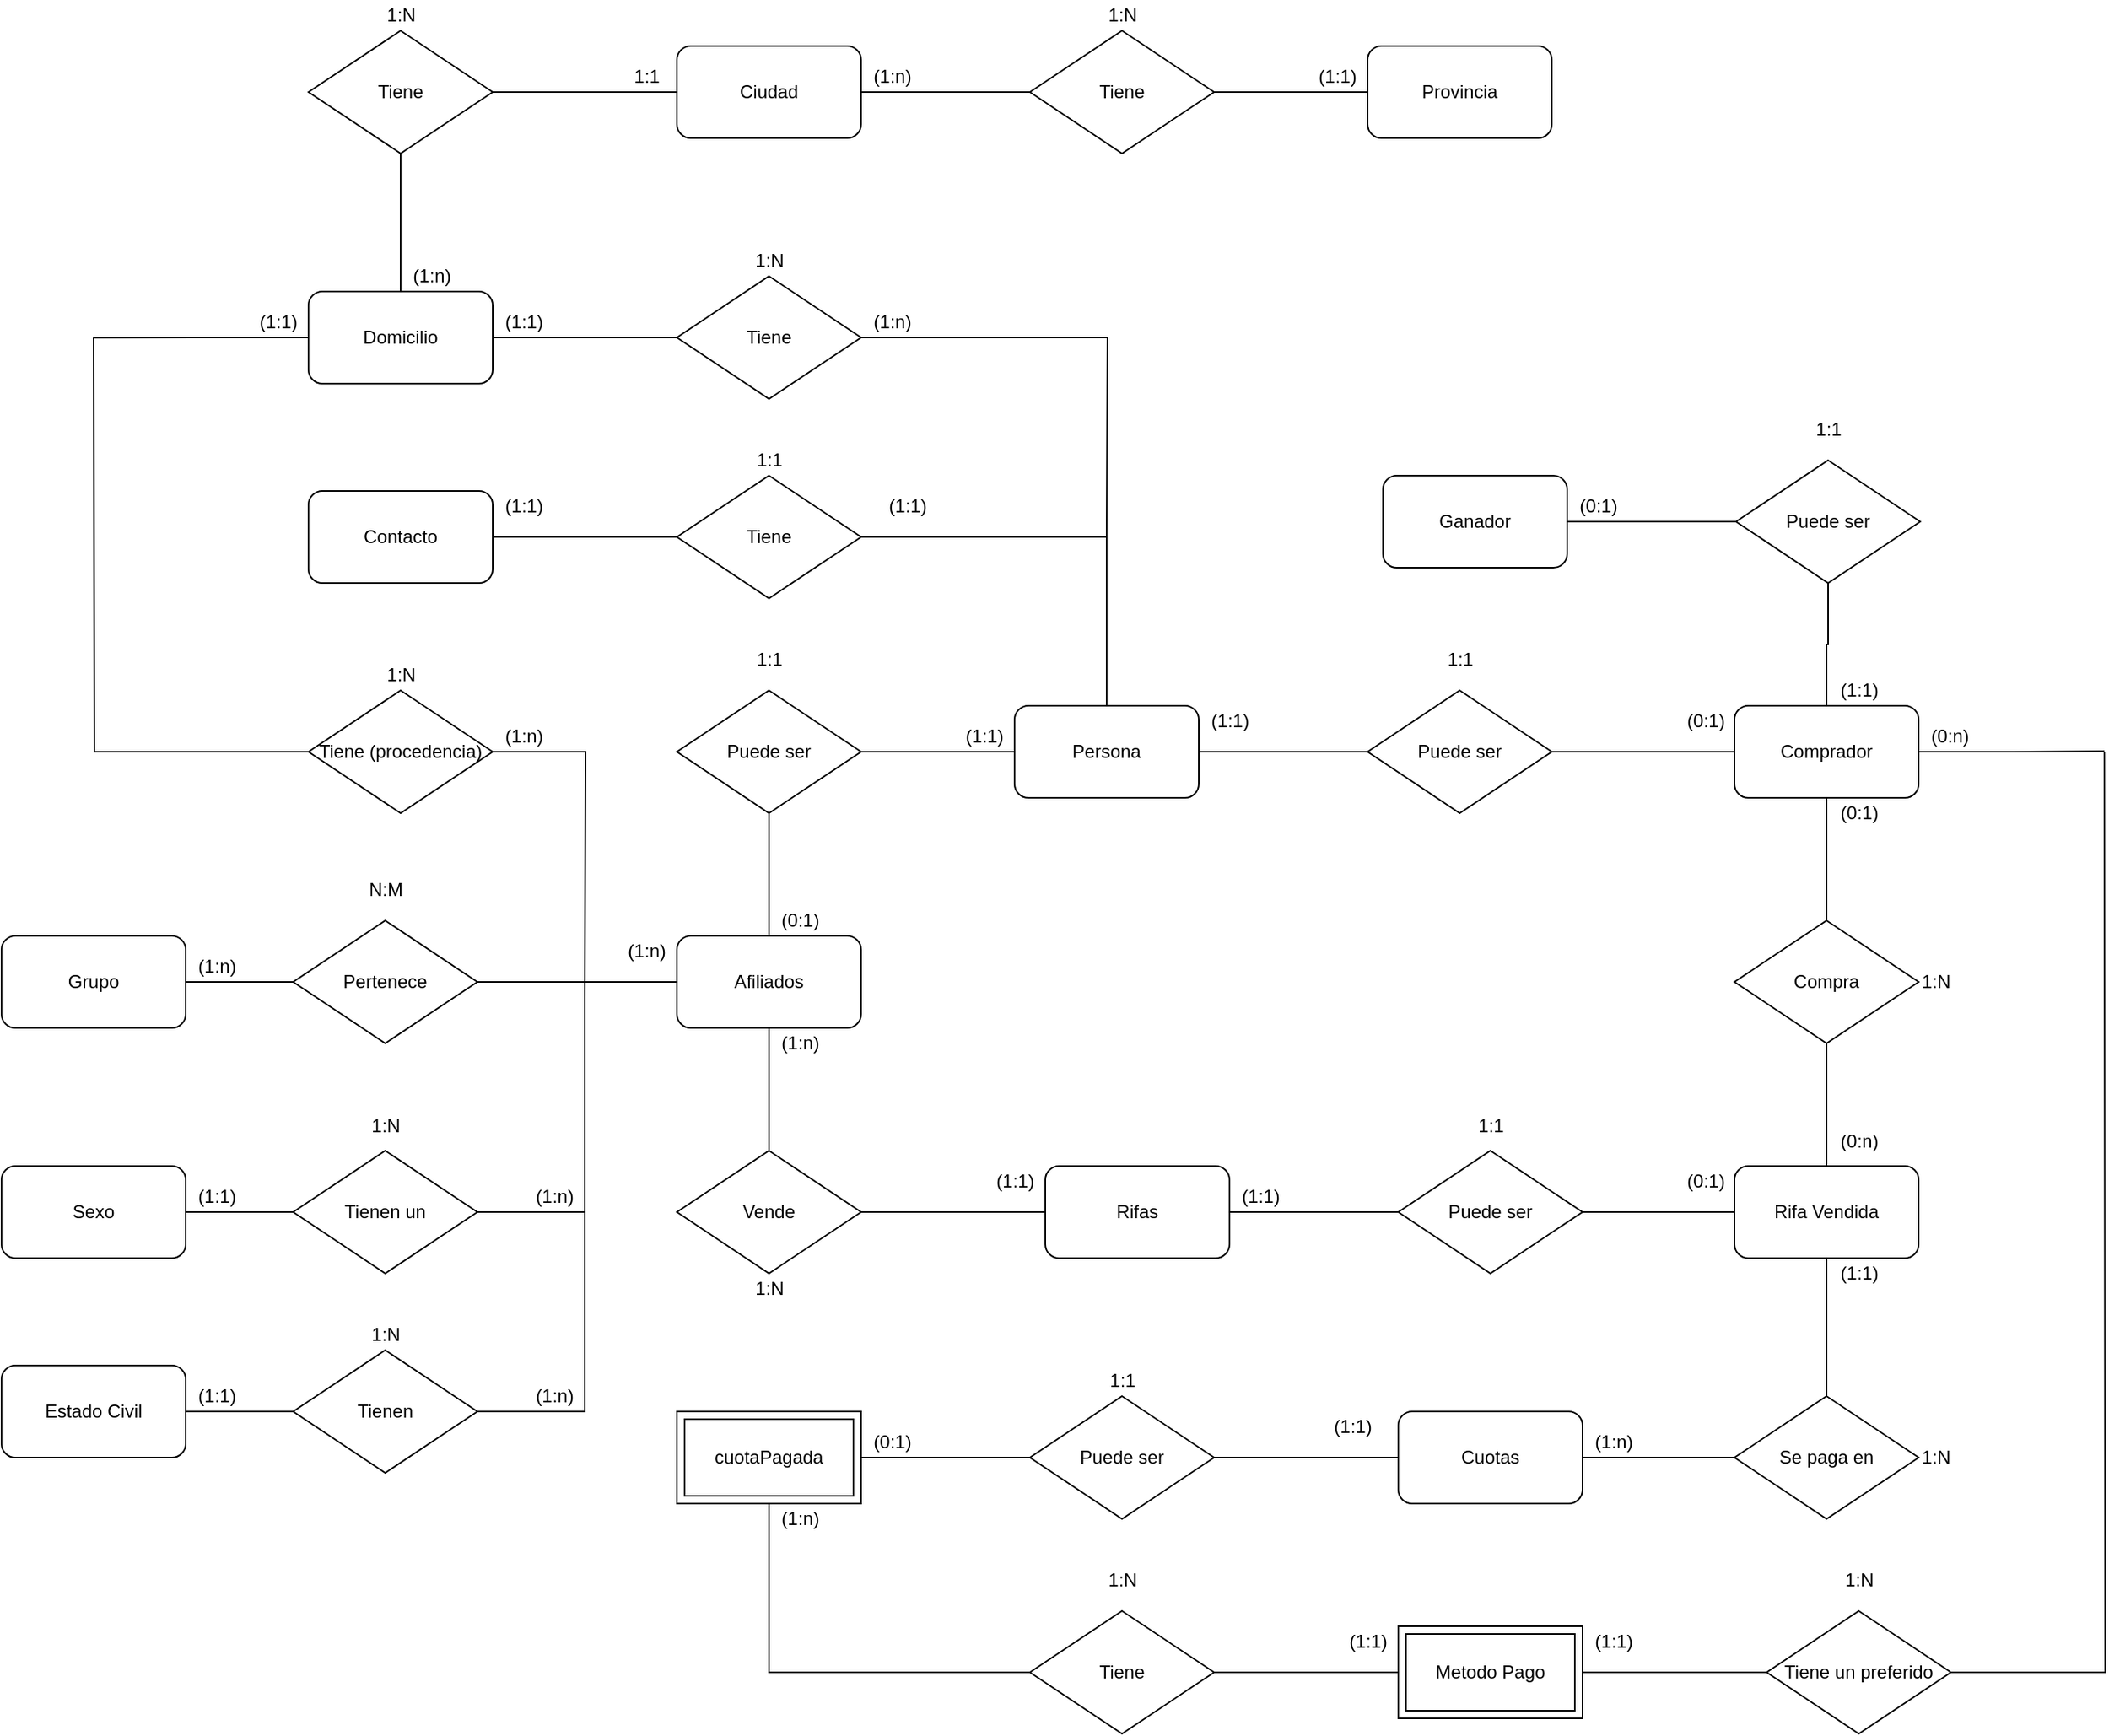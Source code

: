<mxfile version="14.6.6" type="github">
  <diagram id="x4oDXer3UmMAbWq6n8sA" name="Page-1">
    <mxGraphModel dx="599" dy="1140" grid="1" gridSize="10" guides="1" tooltips="1" connect="1" arrows="1" fold="1" page="1" pageScale="1" pageWidth="1169" pageHeight="827" math="0" shadow="0">
      <root>
        <mxCell id="0" />
        <mxCell id="1" parent="0" />
        <mxCell id="oe1nVjeeDrZ-jlYFfPf0-22" style="edgeStyle=none;rounded=0;orthogonalLoop=1;jettySize=auto;html=1;exitX=1;exitY=0.5;exitDx=0;exitDy=0;entryX=0;entryY=0.5;entryDx=0;entryDy=0;endArrow=none;endFill=0;" edge="1" parent="1" source="oe1nVjeeDrZ-jlYFfPf0-1" target="oe1nVjeeDrZ-jlYFfPf0-2">
          <mxGeometry relative="1" as="geometry" />
        </mxCell>
        <mxCell id="oe1nVjeeDrZ-jlYFfPf0-1" value="Grupo" style="rounded=1;whiteSpace=wrap;html=1;" vertex="1" parent="1">
          <mxGeometry x="40" y="290" width="120" height="60" as="geometry" />
        </mxCell>
        <mxCell id="oe1nVjeeDrZ-jlYFfPf0-24" style="edgeStyle=none;rounded=0;orthogonalLoop=1;jettySize=auto;html=1;exitX=1;exitY=0.5;exitDx=0;exitDy=0;entryX=0;entryY=0.5;entryDx=0;entryDy=0;endArrow=none;endFill=0;" edge="1" parent="1" source="oe1nVjeeDrZ-jlYFfPf0-2" target="oe1nVjeeDrZ-jlYFfPf0-3">
          <mxGeometry relative="1" as="geometry" />
        </mxCell>
        <mxCell id="oe1nVjeeDrZ-jlYFfPf0-2" value="Pertenece" style="rhombus;whiteSpace=wrap;html=1;" vertex="1" parent="1">
          <mxGeometry x="230" y="280" width="120" height="80" as="geometry" />
        </mxCell>
        <mxCell id="oe1nVjeeDrZ-jlYFfPf0-25" style="edgeStyle=none;rounded=0;orthogonalLoop=1;jettySize=auto;html=1;exitX=0.5;exitY=1;exitDx=0;exitDy=0;entryX=0.5;entryY=0;entryDx=0;entryDy=0;endArrow=none;endFill=0;" edge="1" parent="1" source="oe1nVjeeDrZ-jlYFfPf0-3" target="oe1nVjeeDrZ-jlYFfPf0-4">
          <mxGeometry relative="1" as="geometry" />
        </mxCell>
        <mxCell id="oe1nVjeeDrZ-jlYFfPf0-3" value="Afiliados" style="rounded=1;whiteSpace=wrap;html=1;" vertex="1" parent="1">
          <mxGeometry x="480" y="290" width="120" height="60" as="geometry" />
        </mxCell>
        <mxCell id="oe1nVjeeDrZ-jlYFfPf0-26" style="edgeStyle=none;rounded=0;orthogonalLoop=1;jettySize=auto;html=1;exitX=1;exitY=0.5;exitDx=0;exitDy=0;entryX=0;entryY=0.5;entryDx=0;entryDy=0;endArrow=none;endFill=0;" edge="1" parent="1" source="oe1nVjeeDrZ-jlYFfPf0-4" target="oe1nVjeeDrZ-jlYFfPf0-5">
          <mxGeometry relative="1" as="geometry" />
        </mxCell>
        <mxCell id="oe1nVjeeDrZ-jlYFfPf0-4" value="Vende" style="rhombus;whiteSpace=wrap;html=1;" vertex="1" parent="1">
          <mxGeometry x="480" y="430" width="120" height="80" as="geometry" />
        </mxCell>
        <mxCell id="oe1nVjeeDrZ-jlYFfPf0-27" style="edgeStyle=none;rounded=0;orthogonalLoop=1;jettySize=auto;html=1;exitX=1;exitY=0.5;exitDx=0;exitDy=0;entryX=0;entryY=0.5;entryDx=0;entryDy=0;endArrow=none;endFill=0;" edge="1" parent="1" source="oe1nVjeeDrZ-jlYFfPf0-5" target="oe1nVjeeDrZ-jlYFfPf0-6">
          <mxGeometry relative="1" as="geometry" />
        </mxCell>
        <mxCell id="oe1nVjeeDrZ-jlYFfPf0-5" value="Rifas" style="rounded=1;whiteSpace=wrap;html=1;" vertex="1" parent="1">
          <mxGeometry x="720" y="440" width="120" height="60" as="geometry" />
        </mxCell>
        <mxCell id="oe1nVjeeDrZ-jlYFfPf0-28" style="edgeStyle=none;rounded=0;orthogonalLoop=1;jettySize=auto;html=1;exitX=1;exitY=0.5;exitDx=0;exitDy=0;entryX=0;entryY=0.5;entryDx=0;entryDy=0;endArrow=none;endFill=0;" edge="1" parent="1" source="oe1nVjeeDrZ-jlYFfPf0-6" target="oe1nVjeeDrZ-jlYFfPf0-7">
          <mxGeometry relative="1" as="geometry" />
        </mxCell>
        <mxCell id="oe1nVjeeDrZ-jlYFfPf0-6" value="Puede ser" style="rhombus;whiteSpace=wrap;html=1;" vertex="1" parent="1">
          <mxGeometry x="950" y="430" width="120" height="80" as="geometry" />
        </mxCell>
        <mxCell id="oe1nVjeeDrZ-jlYFfPf0-29" style="edgeStyle=none;rounded=0;orthogonalLoop=1;jettySize=auto;html=1;exitX=0.5;exitY=0;exitDx=0;exitDy=0;entryX=0.5;entryY=1;entryDx=0;entryDy=0;endArrow=none;endFill=0;" edge="1" parent="1" source="oe1nVjeeDrZ-jlYFfPf0-7" target="oe1nVjeeDrZ-jlYFfPf0-12">
          <mxGeometry relative="1" as="geometry" />
        </mxCell>
        <mxCell id="oe1nVjeeDrZ-jlYFfPf0-64" style="edgeStyle=orthogonalEdgeStyle;rounded=0;orthogonalLoop=1;jettySize=auto;html=1;exitX=0.5;exitY=1;exitDx=0;exitDy=0;endArrow=none;endFill=0;" edge="1" parent="1" source="oe1nVjeeDrZ-jlYFfPf0-7" target="oe1nVjeeDrZ-jlYFfPf0-63">
          <mxGeometry relative="1" as="geometry" />
        </mxCell>
        <mxCell id="oe1nVjeeDrZ-jlYFfPf0-7" value="Rifa Vendida" style="rounded=1;whiteSpace=wrap;html=1;" vertex="1" parent="1">
          <mxGeometry x="1169" y="440" width="120" height="60" as="geometry" />
        </mxCell>
        <mxCell id="oe1nVjeeDrZ-jlYFfPf0-36" style="edgeStyle=orthogonalEdgeStyle;rounded=0;orthogonalLoop=1;jettySize=auto;html=1;exitX=0;exitY=0.5;exitDx=0;exitDy=0;entryX=1;entryY=0.5;entryDx=0;entryDy=0;endArrow=none;endFill=0;" edge="1" parent="1" source="oe1nVjeeDrZ-jlYFfPf0-8" target="oe1nVjeeDrZ-jlYFfPf0-9">
          <mxGeometry relative="1" as="geometry" />
        </mxCell>
        <mxCell id="oe1nVjeeDrZ-jlYFfPf0-40" style="edgeStyle=orthogonalEdgeStyle;rounded=0;orthogonalLoop=1;jettySize=auto;html=1;exitX=1;exitY=0.5;exitDx=0;exitDy=0;endArrow=none;endFill=0;" edge="1" parent="1" source="oe1nVjeeDrZ-jlYFfPf0-8">
          <mxGeometry relative="1" as="geometry">
            <mxPoint x="420" y="470" as="targetPoint" />
          </mxGeometry>
        </mxCell>
        <mxCell id="oe1nVjeeDrZ-jlYFfPf0-8" value="Tienen un" style="rhombus;whiteSpace=wrap;html=1;" vertex="1" parent="1">
          <mxGeometry x="230" y="430" width="120" height="80" as="geometry" />
        </mxCell>
        <mxCell id="oe1nVjeeDrZ-jlYFfPf0-9" value="Sexo" style="rounded=1;whiteSpace=wrap;html=1;" vertex="1" parent="1">
          <mxGeometry x="40" y="440" width="120" height="60" as="geometry" />
        </mxCell>
        <mxCell id="oe1nVjeeDrZ-jlYFfPf0-37" value="" style="edgeStyle=orthogonalEdgeStyle;rounded=0;orthogonalLoop=1;jettySize=auto;html=1;endArrow=none;endFill=0;" edge="1" parent="1" source="oe1nVjeeDrZ-jlYFfPf0-10" target="oe1nVjeeDrZ-jlYFfPf0-11">
          <mxGeometry relative="1" as="geometry" />
        </mxCell>
        <mxCell id="oe1nVjeeDrZ-jlYFfPf0-38" style="edgeStyle=orthogonalEdgeStyle;rounded=0;orthogonalLoop=1;jettySize=auto;html=1;exitX=1;exitY=0.5;exitDx=0;exitDy=0;endArrow=none;endFill=0;" edge="1" parent="1" source="oe1nVjeeDrZ-jlYFfPf0-10">
          <mxGeometry relative="1" as="geometry">
            <mxPoint x="440" y="320" as="targetPoint" />
            <Array as="points">
              <mxPoint x="420" y="600" />
              <mxPoint x="420" y="320" />
            </Array>
          </mxGeometry>
        </mxCell>
        <mxCell id="oe1nVjeeDrZ-jlYFfPf0-10" value="Tienen" style="rhombus;whiteSpace=wrap;html=1;" vertex="1" parent="1">
          <mxGeometry x="230" y="560" width="120" height="80" as="geometry" />
        </mxCell>
        <mxCell id="oe1nVjeeDrZ-jlYFfPf0-11" value="Estado Civil" style="rounded=1;whiteSpace=wrap;html=1;" vertex="1" parent="1">
          <mxGeometry x="40" y="570" width="120" height="60" as="geometry" />
        </mxCell>
        <mxCell id="oe1nVjeeDrZ-jlYFfPf0-30" style="edgeStyle=none;rounded=0;orthogonalLoop=1;jettySize=auto;html=1;exitX=0.5;exitY=0;exitDx=0;exitDy=0;entryX=0.5;entryY=1;entryDx=0;entryDy=0;endArrow=none;endFill=0;" edge="1" parent="1" source="oe1nVjeeDrZ-jlYFfPf0-12" target="oe1nVjeeDrZ-jlYFfPf0-13">
          <mxGeometry relative="1" as="geometry" />
        </mxCell>
        <mxCell id="oe1nVjeeDrZ-jlYFfPf0-12" value="Compra" style="rhombus;whiteSpace=wrap;html=1;" vertex="1" parent="1">
          <mxGeometry x="1169" y="280" width="120" height="80" as="geometry" />
        </mxCell>
        <mxCell id="oe1nVjeeDrZ-jlYFfPf0-31" style="edgeStyle=none;rounded=0;orthogonalLoop=1;jettySize=auto;html=1;exitX=0;exitY=0.5;exitDx=0;exitDy=0;entryX=1;entryY=0.5;entryDx=0;entryDy=0;endArrow=none;endFill=0;" edge="1" parent="1" source="oe1nVjeeDrZ-jlYFfPf0-13" target="oe1nVjeeDrZ-jlYFfPf0-14">
          <mxGeometry relative="1" as="geometry" />
        </mxCell>
        <mxCell id="oe1nVjeeDrZ-jlYFfPf0-80" style="edgeStyle=orthogonalEdgeStyle;rounded=0;orthogonalLoop=1;jettySize=auto;html=1;exitX=1;exitY=0.5;exitDx=0;exitDy=0;endArrow=none;endFill=0;" edge="1" parent="1" source="oe1nVjeeDrZ-jlYFfPf0-13">
          <mxGeometry relative="1" as="geometry">
            <mxPoint x="1410" y="169.588" as="targetPoint" />
          </mxGeometry>
        </mxCell>
        <mxCell id="oe1nVjeeDrZ-jlYFfPf0-119" style="edgeStyle=orthogonalEdgeStyle;rounded=0;orthogonalLoop=1;jettySize=auto;html=1;exitX=0.5;exitY=0;exitDx=0;exitDy=0;entryX=0.5;entryY=1;entryDx=0;entryDy=0;endArrow=none;endFill=0;" edge="1" parent="1" source="oe1nVjeeDrZ-jlYFfPf0-13" target="oe1nVjeeDrZ-jlYFfPf0-118">
          <mxGeometry relative="1" as="geometry" />
        </mxCell>
        <mxCell id="oe1nVjeeDrZ-jlYFfPf0-13" value="Comprador" style="rounded=1;whiteSpace=wrap;html=1;" vertex="1" parent="1">
          <mxGeometry x="1169" y="140" width="120" height="60" as="geometry" />
        </mxCell>
        <mxCell id="oe1nVjeeDrZ-jlYFfPf0-32" style="edgeStyle=none;rounded=0;orthogonalLoop=1;jettySize=auto;html=1;exitX=0;exitY=0.5;exitDx=0;exitDy=0;entryX=1;entryY=0.5;entryDx=0;entryDy=0;endArrow=none;endFill=0;" edge="1" parent="1" source="oe1nVjeeDrZ-jlYFfPf0-14" target="oe1nVjeeDrZ-jlYFfPf0-15">
          <mxGeometry relative="1" as="geometry" />
        </mxCell>
        <mxCell id="oe1nVjeeDrZ-jlYFfPf0-14" value="Puede ser" style="rhombus;whiteSpace=wrap;html=1;" vertex="1" parent="1">
          <mxGeometry x="930" y="130" width="120" height="80" as="geometry" />
        </mxCell>
        <mxCell id="oe1nVjeeDrZ-jlYFfPf0-33" style="edgeStyle=none;rounded=0;orthogonalLoop=1;jettySize=auto;html=1;exitX=0;exitY=0.5;exitDx=0;exitDy=0;entryX=1;entryY=0.5;entryDx=0;entryDy=0;endArrow=none;endFill=0;" edge="1" parent="1" source="oe1nVjeeDrZ-jlYFfPf0-15" target="oe1nVjeeDrZ-jlYFfPf0-16">
          <mxGeometry relative="1" as="geometry" />
        </mxCell>
        <mxCell id="oe1nVjeeDrZ-jlYFfPf0-15" value="Persona" style="rounded=1;whiteSpace=wrap;html=1;" vertex="1" parent="1">
          <mxGeometry x="700" y="140" width="120" height="60" as="geometry" />
        </mxCell>
        <mxCell id="oe1nVjeeDrZ-jlYFfPf0-34" style="edgeStyle=none;rounded=0;orthogonalLoop=1;jettySize=auto;html=1;exitX=0.5;exitY=1;exitDx=0;exitDy=0;entryX=0.5;entryY=0;entryDx=0;entryDy=0;endArrow=none;endFill=0;" edge="1" parent="1" source="oe1nVjeeDrZ-jlYFfPf0-16" target="oe1nVjeeDrZ-jlYFfPf0-3">
          <mxGeometry relative="1" as="geometry" />
        </mxCell>
        <mxCell id="oe1nVjeeDrZ-jlYFfPf0-16" value="Puede ser" style="rhombus;whiteSpace=wrap;html=1;" vertex="1" parent="1">
          <mxGeometry x="480" y="130" width="120" height="80" as="geometry" />
        </mxCell>
        <mxCell id="oe1nVjeeDrZ-jlYFfPf0-43" style="edgeStyle=orthogonalEdgeStyle;rounded=0;orthogonalLoop=1;jettySize=auto;html=1;exitX=1;exitY=0.5;exitDx=0;exitDy=0;endArrow=none;endFill=0;entryX=0.5;entryY=0;entryDx=0;entryDy=0;" edge="1" parent="1" source="oe1nVjeeDrZ-jlYFfPf0-42" target="oe1nVjeeDrZ-jlYFfPf0-15">
          <mxGeometry relative="1" as="geometry">
            <mxPoint x="760" as="targetPoint" />
          </mxGeometry>
        </mxCell>
        <mxCell id="oe1nVjeeDrZ-jlYFfPf0-49" style="edgeStyle=orthogonalEdgeStyle;rounded=0;orthogonalLoop=1;jettySize=auto;html=1;exitX=0;exitY=0.5;exitDx=0;exitDy=0;entryX=1;entryY=0.5;entryDx=0;entryDy=0;endArrow=none;endFill=0;" edge="1" parent="1" source="oe1nVjeeDrZ-jlYFfPf0-42" target="oe1nVjeeDrZ-jlYFfPf0-46">
          <mxGeometry relative="1" as="geometry" />
        </mxCell>
        <mxCell id="oe1nVjeeDrZ-jlYFfPf0-42" value="Tiene" style="rhombus;whiteSpace=wrap;html=1;" vertex="1" parent="1">
          <mxGeometry x="480" y="-10" width="120" height="80" as="geometry" />
        </mxCell>
        <mxCell id="oe1nVjeeDrZ-jlYFfPf0-45" style="edgeStyle=orthogonalEdgeStyle;rounded=0;orthogonalLoop=1;jettySize=auto;html=1;exitX=1;exitY=0.5;exitDx=0;exitDy=0;endArrow=none;endFill=0;" edge="1" parent="1" source="oe1nVjeeDrZ-jlYFfPf0-44">
          <mxGeometry relative="1" as="geometry">
            <mxPoint x="760" y="30" as="targetPoint" />
          </mxGeometry>
        </mxCell>
        <mxCell id="oe1nVjeeDrZ-jlYFfPf0-48" style="edgeStyle=orthogonalEdgeStyle;rounded=0;orthogonalLoop=1;jettySize=auto;html=1;exitX=0;exitY=0.5;exitDx=0;exitDy=0;entryX=1;entryY=0.5;entryDx=0;entryDy=0;endArrow=none;endFill=0;" edge="1" parent="1" source="oe1nVjeeDrZ-jlYFfPf0-44" target="oe1nVjeeDrZ-jlYFfPf0-47">
          <mxGeometry relative="1" as="geometry" />
        </mxCell>
        <mxCell id="oe1nVjeeDrZ-jlYFfPf0-44" value="Tiene" style="rhombus;whiteSpace=wrap;html=1;" vertex="1" parent="1">
          <mxGeometry x="480" y="-140" width="120" height="80" as="geometry" />
        </mxCell>
        <mxCell id="oe1nVjeeDrZ-jlYFfPf0-46" value="Contacto" style="rounded=1;whiteSpace=wrap;html=1;" vertex="1" parent="1">
          <mxGeometry x="240" width="120" height="60" as="geometry" />
        </mxCell>
        <mxCell id="oe1nVjeeDrZ-jlYFfPf0-51" style="edgeStyle=orthogonalEdgeStyle;rounded=0;orthogonalLoop=1;jettySize=auto;html=1;exitX=0.5;exitY=0;exitDx=0;exitDy=0;entryX=0.5;entryY=1;entryDx=0;entryDy=0;endArrow=none;endFill=0;" edge="1" parent="1" source="oe1nVjeeDrZ-jlYFfPf0-47" target="oe1nVjeeDrZ-jlYFfPf0-50">
          <mxGeometry relative="1" as="geometry" />
        </mxCell>
        <mxCell id="oe1nVjeeDrZ-jlYFfPf0-61" style="edgeStyle=orthogonalEdgeStyle;rounded=0;orthogonalLoop=1;jettySize=auto;html=1;exitX=0;exitY=0.5;exitDx=0;exitDy=0;endArrow=none;endFill=0;" edge="1" parent="1" source="oe1nVjeeDrZ-jlYFfPf0-47">
          <mxGeometry relative="1" as="geometry">
            <mxPoint x="100" y="-99.824" as="targetPoint" />
          </mxGeometry>
        </mxCell>
        <mxCell id="oe1nVjeeDrZ-jlYFfPf0-47" value="Domicilio" style="rounded=1;whiteSpace=wrap;html=1;" vertex="1" parent="1">
          <mxGeometry x="240" y="-130" width="120" height="60" as="geometry" />
        </mxCell>
        <mxCell id="oe1nVjeeDrZ-jlYFfPf0-53" style="edgeStyle=orthogonalEdgeStyle;rounded=0;orthogonalLoop=1;jettySize=auto;html=1;exitX=1;exitY=0.5;exitDx=0;exitDy=0;entryX=0;entryY=0.5;entryDx=0;entryDy=0;endArrow=none;endFill=0;" edge="1" parent="1" source="oe1nVjeeDrZ-jlYFfPf0-50" target="oe1nVjeeDrZ-jlYFfPf0-52">
          <mxGeometry relative="1" as="geometry" />
        </mxCell>
        <mxCell id="oe1nVjeeDrZ-jlYFfPf0-50" value="Tiene" style="rhombus;whiteSpace=wrap;html=1;" vertex="1" parent="1">
          <mxGeometry x="240" y="-300" width="120" height="80" as="geometry" />
        </mxCell>
        <mxCell id="oe1nVjeeDrZ-jlYFfPf0-52" value="Ciudad" style="rounded=1;whiteSpace=wrap;html=1;" vertex="1" parent="1">
          <mxGeometry x="480" y="-290" width="120" height="60" as="geometry" />
        </mxCell>
        <mxCell id="oe1nVjeeDrZ-jlYFfPf0-55" style="edgeStyle=orthogonalEdgeStyle;rounded=0;orthogonalLoop=1;jettySize=auto;html=1;exitX=0;exitY=0.5;exitDx=0;exitDy=0;entryX=1;entryY=0.5;entryDx=0;entryDy=0;endArrow=none;endFill=0;" edge="1" parent="1" source="oe1nVjeeDrZ-jlYFfPf0-54" target="oe1nVjeeDrZ-jlYFfPf0-52">
          <mxGeometry relative="1" as="geometry" />
        </mxCell>
        <mxCell id="oe1nVjeeDrZ-jlYFfPf0-57" style="edgeStyle=orthogonalEdgeStyle;rounded=0;orthogonalLoop=1;jettySize=auto;html=1;exitX=1;exitY=0.5;exitDx=0;exitDy=0;entryX=0;entryY=0.5;entryDx=0;entryDy=0;endArrow=none;endFill=0;" edge="1" parent="1" source="oe1nVjeeDrZ-jlYFfPf0-54" target="oe1nVjeeDrZ-jlYFfPf0-56">
          <mxGeometry relative="1" as="geometry" />
        </mxCell>
        <mxCell id="oe1nVjeeDrZ-jlYFfPf0-54" value="Tiene" style="rhombus;whiteSpace=wrap;html=1;" vertex="1" parent="1">
          <mxGeometry x="710" y="-300" width="120" height="80" as="geometry" />
        </mxCell>
        <mxCell id="oe1nVjeeDrZ-jlYFfPf0-56" value="Provincia" style="rounded=1;whiteSpace=wrap;html=1;" vertex="1" parent="1">
          <mxGeometry x="930" y="-290" width="120" height="60" as="geometry" />
        </mxCell>
        <mxCell id="oe1nVjeeDrZ-jlYFfPf0-60" style="edgeStyle=orthogonalEdgeStyle;rounded=0;orthogonalLoop=1;jettySize=auto;html=1;exitX=0;exitY=0.5;exitDx=0;exitDy=0;endArrow=none;endFill=0;" edge="1" parent="1" source="oe1nVjeeDrZ-jlYFfPf0-58">
          <mxGeometry relative="1" as="geometry">
            <mxPoint x="100" y="-100" as="targetPoint" />
          </mxGeometry>
        </mxCell>
        <mxCell id="oe1nVjeeDrZ-jlYFfPf0-62" style="edgeStyle=orthogonalEdgeStyle;rounded=0;orthogonalLoop=1;jettySize=auto;html=1;exitX=1;exitY=0.5;exitDx=0;exitDy=0;endArrow=none;endFill=0;" edge="1" parent="1" source="oe1nVjeeDrZ-jlYFfPf0-58">
          <mxGeometry relative="1" as="geometry">
            <mxPoint x="420" y="330" as="targetPoint" />
          </mxGeometry>
        </mxCell>
        <mxCell id="oe1nVjeeDrZ-jlYFfPf0-58" value="Tiene (procedencia)" style="rhombus;whiteSpace=wrap;html=1;" vertex="1" parent="1">
          <mxGeometry x="240" y="130" width="120" height="80" as="geometry" />
        </mxCell>
        <mxCell id="oe1nVjeeDrZ-jlYFfPf0-66" style="edgeStyle=orthogonalEdgeStyle;rounded=0;orthogonalLoop=1;jettySize=auto;html=1;exitX=0;exitY=0.5;exitDx=0;exitDy=0;entryX=1;entryY=0.5;entryDx=0;entryDy=0;endArrow=none;endFill=0;" edge="1" parent="1" source="oe1nVjeeDrZ-jlYFfPf0-63" target="oe1nVjeeDrZ-jlYFfPf0-65">
          <mxGeometry relative="1" as="geometry" />
        </mxCell>
        <mxCell id="oe1nVjeeDrZ-jlYFfPf0-63" value="Se paga en" style="rhombus;whiteSpace=wrap;html=1;" vertex="1" parent="1">
          <mxGeometry x="1169" y="590" width="120" height="80" as="geometry" />
        </mxCell>
        <mxCell id="oe1nVjeeDrZ-jlYFfPf0-65" value="Cuotas" style="rounded=1;whiteSpace=wrap;html=1;" vertex="1" parent="1">
          <mxGeometry x="950" y="600" width="120" height="60" as="geometry" />
        </mxCell>
        <mxCell id="oe1nVjeeDrZ-jlYFfPf0-69" style="edgeStyle=orthogonalEdgeStyle;rounded=0;orthogonalLoop=1;jettySize=auto;html=1;exitX=1;exitY=0.5;exitDx=0;exitDy=0;entryX=0;entryY=0.5;entryDx=0;entryDy=0;endArrow=none;endFill=0;" edge="1" parent="1" source="oe1nVjeeDrZ-jlYFfPf0-68" target="oe1nVjeeDrZ-jlYFfPf0-65">
          <mxGeometry relative="1" as="geometry" />
        </mxCell>
        <mxCell id="oe1nVjeeDrZ-jlYFfPf0-71" style="edgeStyle=orthogonalEdgeStyle;rounded=0;orthogonalLoop=1;jettySize=auto;html=1;exitX=0;exitY=0.5;exitDx=0;exitDy=0;entryX=1;entryY=0.5;entryDx=0;entryDy=0;endArrow=none;endFill=0;" edge="1" parent="1" source="oe1nVjeeDrZ-jlYFfPf0-68" target="oe1nVjeeDrZ-jlYFfPf0-70">
          <mxGeometry relative="1" as="geometry" />
        </mxCell>
        <mxCell id="oe1nVjeeDrZ-jlYFfPf0-68" value="Puede ser" style="rhombus;whiteSpace=wrap;html=1;" vertex="1" parent="1">
          <mxGeometry x="710" y="590" width="120" height="80" as="geometry" />
        </mxCell>
        <mxCell id="oe1nVjeeDrZ-jlYFfPf0-74" style="edgeStyle=orthogonalEdgeStyle;rounded=0;orthogonalLoop=1;jettySize=auto;html=1;exitX=0.5;exitY=1;exitDx=0;exitDy=0;entryX=0;entryY=0.5;entryDx=0;entryDy=0;endArrow=none;endFill=0;" edge="1" parent="1" source="oe1nVjeeDrZ-jlYFfPf0-70" target="oe1nVjeeDrZ-jlYFfPf0-72">
          <mxGeometry relative="1" as="geometry" />
        </mxCell>
        <mxCell id="oe1nVjeeDrZ-jlYFfPf0-70" value="" style="rounded=0;whiteSpace=wrap;html=1;sketch=0;" vertex="1" parent="1">
          <mxGeometry x="480" y="600" width="120" height="60" as="geometry" />
        </mxCell>
        <mxCell id="oe1nVjeeDrZ-jlYFfPf0-76" style="edgeStyle=orthogonalEdgeStyle;rounded=0;orthogonalLoop=1;jettySize=auto;html=1;exitX=1;exitY=0.5;exitDx=0;exitDy=0;entryX=0;entryY=0.5;entryDx=0;entryDy=0;endArrow=none;endFill=0;" edge="1" parent="1" source="oe1nVjeeDrZ-jlYFfPf0-72" target="oe1nVjeeDrZ-jlYFfPf0-75">
          <mxGeometry relative="1" as="geometry" />
        </mxCell>
        <mxCell id="oe1nVjeeDrZ-jlYFfPf0-72" value="Tiene" style="rhombus;whiteSpace=wrap;html=1;" vertex="1" parent="1">
          <mxGeometry x="710" y="730" width="120" height="80" as="geometry" />
        </mxCell>
        <mxCell id="oe1nVjeeDrZ-jlYFfPf0-78" style="edgeStyle=orthogonalEdgeStyle;rounded=0;orthogonalLoop=1;jettySize=auto;html=1;exitX=1;exitY=0.5;exitDx=0;exitDy=0;entryX=0;entryY=0.5;entryDx=0;entryDy=0;endArrow=none;endFill=0;" edge="1" parent="1" source="oe1nVjeeDrZ-jlYFfPf0-75" target="oe1nVjeeDrZ-jlYFfPf0-77">
          <mxGeometry relative="1" as="geometry" />
        </mxCell>
        <mxCell id="oe1nVjeeDrZ-jlYFfPf0-75" value="" style="rounded=0;whiteSpace=wrap;html=1;sketch=0;" vertex="1" parent="1">
          <mxGeometry x="950" y="740" width="120" height="60" as="geometry" />
        </mxCell>
        <mxCell id="oe1nVjeeDrZ-jlYFfPf0-79" style="edgeStyle=orthogonalEdgeStyle;rounded=0;orthogonalLoop=1;jettySize=auto;html=1;exitX=1;exitY=0.5;exitDx=0;exitDy=0;endArrow=none;endFill=0;" edge="1" parent="1" source="oe1nVjeeDrZ-jlYFfPf0-77">
          <mxGeometry relative="1" as="geometry">
            <mxPoint x="1410" y="170" as="targetPoint" />
          </mxGeometry>
        </mxCell>
        <mxCell id="oe1nVjeeDrZ-jlYFfPf0-77" value="Tiene un preferido" style="rhombus;whiteSpace=wrap;html=1;" vertex="1" parent="1">
          <mxGeometry x="1190" y="730" width="120" height="80" as="geometry" />
        </mxCell>
        <mxCell id="oe1nVjeeDrZ-jlYFfPf0-81" value="(0:1)" style="text;html=1;align=center;verticalAlign=middle;resizable=0;points=[];autosize=1;strokeColor=none;" vertex="1" parent="1">
          <mxGeometry x="540" y="270" width="40" height="20" as="geometry" />
        </mxCell>
        <mxCell id="oe1nVjeeDrZ-jlYFfPf0-83" value="(1:1)" style="text;html=1;align=center;verticalAlign=middle;resizable=0;points=[];autosize=1;strokeColor=none;" vertex="1" parent="1">
          <mxGeometry x="660" y="150" width="40" height="20" as="geometry" />
        </mxCell>
        <mxCell id="oe1nVjeeDrZ-jlYFfPf0-84" value="1:1" style="text;html=1;align=center;verticalAlign=middle;resizable=0;points=[];autosize=1;strokeColor=none;" vertex="1" parent="1">
          <mxGeometry x="525" y="100" width="30" height="20" as="geometry" />
        </mxCell>
        <mxCell id="oe1nVjeeDrZ-jlYFfPf0-85" value="(1:1)" style="text;html=1;align=center;verticalAlign=middle;resizable=0;points=[];autosize=1;strokeColor=none;" vertex="1" parent="1">
          <mxGeometry x="820" y="140" width="40" height="20" as="geometry" />
        </mxCell>
        <mxCell id="oe1nVjeeDrZ-jlYFfPf0-86" value="1:1" style="text;html=1;align=center;verticalAlign=middle;resizable=0;points=[];autosize=1;strokeColor=none;" vertex="1" parent="1">
          <mxGeometry x="975" y="100" width="30" height="20" as="geometry" />
        </mxCell>
        <mxCell id="oe1nVjeeDrZ-jlYFfPf0-87" value="(0:1)" style="text;html=1;align=center;verticalAlign=middle;resizable=0;points=[];autosize=1;strokeColor=none;" vertex="1" parent="1">
          <mxGeometry x="1130" y="140" width="40" height="20" as="geometry" />
        </mxCell>
        <mxCell id="oe1nVjeeDrZ-jlYFfPf0-88" value="(0:1)" style="text;html=1;align=center;verticalAlign=middle;resizable=0;points=[];autosize=1;strokeColor=none;" vertex="1" parent="1">
          <mxGeometry x="1230" y="200" width="40" height="20" as="geometry" />
        </mxCell>
        <mxCell id="oe1nVjeeDrZ-jlYFfPf0-89" value="1:N" style="text;html=1;align=center;verticalAlign=middle;resizable=0;points=[];autosize=1;strokeColor=none;" vertex="1" parent="1">
          <mxGeometry x="1285" y="310" width="30" height="20" as="geometry" />
        </mxCell>
        <mxCell id="oe1nVjeeDrZ-jlYFfPf0-90" value="(0:n)" style="text;html=1;align=center;verticalAlign=middle;resizable=0;points=[];autosize=1;strokeColor=none;" vertex="1" parent="1">
          <mxGeometry x="1230" y="414" width="40" height="20" as="geometry" />
        </mxCell>
        <mxCell id="oe1nVjeeDrZ-jlYFfPf0-91" value="(1:1)" style="text;html=1;align=center;verticalAlign=middle;resizable=0;points=[];autosize=1;strokeColor=none;" vertex="1" parent="1">
          <mxGeometry x="1230" y="500" width="40" height="20" as="geometry" />
        </mxCell>
        <mxCell id="oe1nVjeeDrZ-jlYFfPf0-92" value="1:N" style="text;html=1;align=center;verticalAlign=middle;resizable=0;points=[];autosize=1;strokeColor=none;" vertex="1" parent="1">
          <mxGeometry x="1285" y="620" width="30" height="20" as="geometry" />
        </mxCell>
        <mxCell id="oe1nVjeeDrZ-jlYFfPf0-93" value="(1:n)" style="text;html=1;align=center;verticalAlign=middle;resizable=0;points=[];autosize=1;strokeColor=none;" vertex="1" parent="1">
          <mxGeometry x="1070" y="610" width="40" height="20" as="geometry" />
        </mxCell>
        <mxCell id="oe1nVjeeDrZ-jlYFfPf0-94" value="(1:1)" style="text;html=1;align=center;verticalAlign=middle;resizable=0;points=[];autosize=1;strokeColor=none;" vertex="1" parent="1">
          <mxGeometry x="840" y="450" width="40" height="20" as="geometry" />
        </mxCell>
        <mxCell id="oe1nVjeeDrZ-jlYFfPf0-95" value="1:1" style="text;html=1;align=center;verticalAlign=middle;resizable=0;points=[];autosize=1;strokeColor=none;" vertex="1" parent="1">
          <mxGeometry x="995" y="404" width="30" height="20" as="geometry" />
        </mxCell>
        <mxCell id="oe1nVjeeDrZ-jlYFfPf0-96" value="(0:1)" style="text;html=1;align=center;verticalAlign=middle;resizable=0;points=[];autosize=1;strokeColor=none;" vertex="1" parent="1">
          <mxGeometry x="1130" y="440" width="40" height="20" as="geometry" />
        </mxCell>
        <mxCell id="oe1nVjeeDrZ-jlYFfPf0-97" value="(1:1)" style="text;html=1;align=center;verticalAlign=middle;resizable=0;points=[];autosize=1;strokeColor=none;" vertex="1" parent="1">
          <mxGeometry x="900" y="600" width="40" height="20" as="geometry" />
        </mxCell>
        <mxCell id="oe1nVjeeDrZ-jlYFfPf0-98" value="1:1" style="text;html=1;align=center;verticalAlign=middle;resizable=0;points=[];autosize=1;strokeColor=none;" vertex="1" parent="1">
          <mxGeometry x="755" y="570" width="30" height="20" as="geometry" />
        </mxCell>
        <mxCell id="oe1nVjeeDrZ-jlYFfPf0-99" value="(0:1)" style="text;html=1;align=center;verticalAlign=middle;resizable=0;points=[];autosize=1;strokeColor=none;" vertex="1" parent="1">
          <mxGeometry x="600" y="610" width="40" height="20" as="geometry" />
        </mxCell>
        <mxCell id="oe1nVjeeDrZ-jlYFfPf0-100" value="(1:n)" style="text;html=1;align=center;verticalAlign=middle;resizable=0;points=[];autosize=1;strokeColor=none;" vertex="1" parent="1">
          <mxGeometry x="540" y="350" width="40" height="20" as="geometry" />
        </mxCell>
        <mxCell id="oe1nVjeeDrZ-jlYFfPf0-101" value="1:N" style="text;html=1;align=center;verticalAlign=middle;resizable=0;points=[];autosize=1;strokeColor=none;" vertex="1" parent="1">
          <mxGeometry x="525" y="510" width="30" height="20" as="geometry" />
        </mxCell>
        <mxCell id="oe1nVjeeDrZ-jlYFfPf0-102" value="(1:1)" style="text;html=1;align=center;verticalAlign=middle;resizable=0;points=[];autosize=1;strokeColor=none;" vertex="1" parent="1">
          <mxGeometry x="680" y="440" width="40" height="20" as="geometry" />
        </mxCell>
        <mxCell id="oe1nVjeeDrZ-jlYFfPf0-103" value="(1:n)" style="text;html=1;align=center;verticalAlign=middle;resizable=0;points=[];autosize=1;strokeColor=none;" vertex="1" parent="1">
          <mxGeometry x="540" y="660" width="40" height="20" as="geometry" />
        </mxCell>
        <mxCell id="oe1nVjeeDrZ-jlYFfPf0-104" value="1:N" style="text;html=1;align=center;verticalAlign=middle;resizable=0;points=[];autosize=1;strokeColor=none;" vertex="1" parent="1">
          <mxGeometry x="755" y="700" width="30" height="20" as="geometry" />
        </mxCell>
        <mxCell id="oe1nVjeeDrZ-jlYFfPf0-105" value="(1:1)" style="text;html=1;align=center;verticalAlign=middle;resizable=0;points=[];autosize=1;strokeColor=none;" vertex="1" parent="1">
          <mxGeometry x="910" y="740" width="40" height="20" as="geometry" />
        </mxCell>
        <mxCell id="oe1nVjeeDrZ-jlYFfPf0-106" value="(1:1)" style="text;html=1;align=center;verticalAlign=middle;resizable=0;points=[];autosize=1;strokeColor=none;" vertex="1" parent="1">
          <mxGeometry x="1070" y="740" width="40" height="20" as="geometry" />
        </mxCell>
        <mxCell id="oe1nVjeeDrZ-jlYFfPf0-107" value="1:N" style="text;html=1;align=center;verticalAlign=middle;resizable=0;points=[];autosize=1;strokeColor=none;" vertex="1" parent="1">
          <mxGeometry x="1235" y="700" width="30" height="20" as="geometry" />
        </mxCell>
        <mxCell id="oe1nVjeeDrZ-jlYFfPf0-108" value="(0:n)" style="text;html=1;align=center;verticalAlign=middle;resizable=0;points=[];autosize=1;strokeColor=none;" vertex="1" parent="1">
          <mxGeometry x="1289" y="150" width="40" height="20" as="geometry" />
        </mxCell>
        <mxCell id="oe1nVjeeDrZ-jlYFfPf0-109" value="(1:n)" style="text;html=1;align=center;verticalAlign=middle;resizable=0;points=[];autosize=1;strokeColor=none;" vertex="1" parent="1">
          <mxGeometry x="440" y="290" width="40" height="20" as="geometry" />
        </mxCell>
        <mxCell id="oe1nVjeeDrZ-jlYFfPf0-110" value="N:M" style="text;html=1;align=center;verticalAlign=middle;resizable=0;points=[];autosize=1;strokeColor=none;" vertex="1" parent="1">
          <mxGeometry x="270" y="250" width="40" height="20" as="geometry" />
        </mxCell>
        <mxCell id="oe1nVjeeDrZ-jlYFfPf0-111" value="(1:n)" style="text;html=1;align=center;verticalAlign=middle;resizable=0;points=[];autosize=1;strokeColor=none;" vertex="1" parent="1">
          <mxGeometry x="160" y="300" width="40" height="20" as="geometry" />
        </mxCell>
        <mxCell id="oe1nVjeeDrZ-jlYFfPf0-112" value="(1:n)" style="text;html=1;align=center;verticalAlign=middle;resizable=0;points=[];autosize=1;strokeColor=none;" vertex="1" parent="1">
          <mxGeometry x="380" y="450" width="40" height="20" as="geometry" />
        </mxCell>
        <mxCell id="oe1nVjeeDrZ-jlYFfPf0-113" value="1:N" style="text;html=1;align=center;verticalAlign=middle;resizable=0;points=[];autosize=1;strokeColor=none;" vertex="1" parent="1">
          <mxGeometry x="275" y="404" width="30" height="20" as="geometry" />
        </mxCell>
        <mxCell id="oe1nVjeeDrZ-jlYFfPf0-114" value="(1:1)" style="text;html=1;align=center;verticalAlign=middle;resizable=0;points=[];autosize=1;strokeColor=none;" vertex="1" parent="1">
          <mxGeometry x="160" y="450" width="40" height="20" as="geometry" />
        </mxCell>
        <mxCell id="oe1nVjeeDrZ-jlYFfPf0-115" value="(1:n)" style="text;html=1;align=center;verticalAlign=middle;resizable=0;points=[];autosize=1;strokeColor=none;" vertex="1" parent="1">
          <mxGeometry x="380" y="580" width="40" height="20" as="geometry" />
        </mxCell>
        <mxCell id="oe1nVjeeDrZ-jlYFfPf0-116" value="1:N" style="text;html=1;align=center;verticalAlign=middle;resizable=0;points=[];autosize=1;strokeColor=none;" vertex="1" parent="1">
          <mxGeometry x="275" y="540" width="30" height="20" as="geometry" />
        </mxCell>
        <mxCell id="oe1nVjeeDrZ-jlYFfPf0-117" value="(1:1)" style="text;html=1;align=center;verticalAlign=middle;resizable=0;points=[];autosize=1;strokeColor=none;" vertex="1" parent="1">
          <mxGeometry x="160" y="580" width="40" height="20" as="geometry" />
        </mxCell>
        <mxCell id="oe1nVjeeDrZ-jlYFfPf0-118" value="Puede ser" style="rhombus;whiteSpace=wrap;html=1;" vertex="1" parent="1">
          <mxGeometry x="1170" y="-20" width="120" height="80" as="geometry" />
        </mxCell>
        <mxCell id="oe1nVjeeDrZ-jlYFfPf0-121" style="edgeStyle=orthogonalEdgeStyle;rounded=0;orthogonalLoop=1;jettySize=auto;html=1;exitX=1;exitY=0.5;exitDx=0;exitDy=0;entryX=0;entryY=0.5;entryDx=0;entryDy=0;endArrow=none;endFill=0;" edge="1" parent="1" source="oe1nVjeeDrZ-jlYFfPf0-120" target="oe1nVjeeDrZ-jlYFfPf0-118">
          <mxGeometry relative="1" as="geometry" />
        </mxCell>
        <mxCell id="oe1nVjeeDrZ-jlYFfPf0-120" value="Ganador" style="rounded=1;whiteSpace=wrap;html=1;" vertex="1" parent="1">
          <mxGeometry x="940" y="-10" width="120" height="60" as="geometry" />
        </mxCell>
        <mxCell id="oe1nVjeeDrZ-jlYFfPf0-122" value="(0:1)" style="text;html=1;align=center;verticalAlign=middle;resizable=0;points=[];autosize=1;strokeColor=none;" vertex="1" parent="1">
          <mxGeometry x="1060" width="40" height="20" as="geometry" />
        </mxCell>
        <mxCell id="oe1nVjeeDrZ-jlYFfPf0-123" value="1:1" style="text;html=1;align=center;verticalAlign=middle;resizable=0;points=[];autosize=1;strokeColor=none;" vertex="1" parent="1">
          <mxGeometry x="1215" y="-50" width="30" height="20" as="geometry" />
        </mxCell>
        <mxCell id="oe1nVjeeDrZ-jlYFfPf0-124" value="(1:1)" style="text;html=1;align=center;verticalAlign=middle;resizable=0;points=[];autosize=1;strokeColor=none;" vertex="1" parent="1">
          <mxGeometry x="1230" y="120" width="40" height="20" as="geometry" />
        </mxCell>
        <mxCell id="oe1nVjeeDrZ-jlYFfPf0-125" value="(1:n)" style="text;html=1;align=center;verticalAlign=middle;resizable=0;points=[];autosize=1;strokeColor=none;" vertex="1" parent="1">
          <mxGeometry x="360" y="150" width="40" height="20" as="geometry" />
        </mxCell>
        <mxCell id="oe1nVjeeDrZ-jlYFfPf0-126" value="(1:1)" style="text;html=1;align=center;verticalAlign=middle;resizable=0;points=[];autosize=1;strokeColor=none;" vertex="1" parent="1">
          <mxGeometry x="610" width="40" height="20" as="geometry" />
        </mxCell>
        <mxCell id="oe1nVjeeDrZ-jlYFfPf0-130" value="1:1" style="text;html=1;align=center;verticalAlign=middle;resizable=0;points=[];autosize=1;strokeColor=none;" vertex="1" parent="1">
          <mxGeometry x="525" y="-30" width="30" height="20" as="geometry" />
        </mxCell>
        <mxCell id="oe1nVjeeDrZ-jlYFfPf0-131" value="(1:1)" style="text;html=1;align=center;verticalAlign=middle;resizable=0;points=[];autosize=1;strokeColor=none;" vertex="1" parent="1">
          <mxGeometry x="360" width="40" height="20" as="geometry" />
        </mxCell>
        <mxCell id="oe1nVjeeDrZ-jlYFfPf0-132" value="(1:1)" style="text;html=1;align=center;verticalAlign=middle;resizable=0;points=[];autosize=1;strokeColor=none;" vertex="1" parent="1">
          <mxGeometry x="360" y="-120" width="40" height="20" as="geometry" />
        </mxCell>
        <mxCell id="oe1nVjeeDrZ-jlYFfPf0-133" value="1:N" style="text;html=1;align=center;verticalAlign=middle;resizable=0;points=[];autosize=1;strokeColor=none;" vertex="1" parent="1">
          <mxGeometry x="525" y="-160" width="30" height="20" as="geometry" />
        </mxCell>
        <mxCell id="oe1nVjeeDrZ-jlYFfPf0-134" value="(1:n)" style="text;html=1;align=center;verticalAlign=middle;resizable=0;points=[];autosize=1;strokeColor=none;" vertex="1" parent="1">
          <mxGeometry x="600" y="-120" width="40" height="20" as="geometry" />
        </mxCell>
        <mxCell id="oe1nVjeeDrZ-jlYFfPf0-135" value="(1:n)" style="text;html=1;align=center;verticalAlign=middle;resizable=0;points=[];autosize=1;strokeColor=none;" vertex="1" parent="1">
          <mxGeometry x="300" y="-150" width="40" height="20" as="geometry" />
        </mxCell>
        <mxCell id="oe1nVjeeDrZ-jlYFfPf0-136" value="1:N" style="text;html=1;align=center;verticalAlign=middle;resizable=0;points=[];autosize=1;strokeColor=none;" vertex="1" parent="1">
          <mxGeometry x="285" y="-320" width="30" height="20" as="geometry" />
        </mxCell>
        <mxCell id="oe1nVjeeDrZ-jlYFfPf0-137" value="1:1" style="text;html=1;align=center;verticalAlign=middle;resizable=0;points=[];autosize=1;strokeColor=none;" vertex="1" parent="1">
          <mxGeometry x="445" y="-280" width="30" height="20" as="geometry" />
        </mxCell>
        <mxCell id="oe1nVjeeDrZ-jlYFfPf0-138" value="(1:n)" style="text;html=1;align=center;verticalAlign=middle;resizable=0;points=[];autosize=1;strokeColor=none;" vertex="1" parent="1">
          <mxGeometry x="600" y="-280" width="40" height="20" as="geometry" />
        </mxCell>
        <mxCell id="oe1nVjeeDrZ-jlYFfPf0-139" value="1:N" style="text;html=1;align=center;verticalAlign=middle;resizable=0;points=[];autosize=1;strokeColor=none;" vertex="1" parent="1">
          <mxGeometry x="755" y="-320" width="30" height="20" as="geometry" />
        </mxCell>
        <mxCell id="oe1nVjeeDrZ-jlYFfPf0-140" value="(1:1)" style="text;html=1;align=center;verticalAlign=middle;resizable=0;points=[];autosize=1;strokeColor=none;" vertex="1" parent="1">
          <mxGeometry x="890" y="-280" width="40" height="20" as="geometry" />
        </mxCell>
        <mxCell id="oe1nVjeeDrZ-jlYFfPf0-141" value="1:N" style="text;html=1;align=center;verticalAlign=middle;resizable=0;points=[];autosize=1;strokeColor=none;" vertex="1" parent="1">
          <mxGeometry x="285" y="110" width="30" height="20" as="geometry" />
        </mxCell>
        <mxCell id="oe1nVjeeDrZ-jlYFfPf0-142" value="(1:1)" style="text;html=1;align=center;verticalAlign=middle;resizable=0;points=[];autosize=1;strokeColor=none;" vertex="1" parent="1">
          <mxGeometry x="200" y="-120" width="40" height="20" as="geometry" />
        </mxCell>
        <mxCell id="oe1nVjeeDrZ-jlYFfPf0-143" value="cuotaPagada" style="rounded=0;whiteSpace=wrap;html=1;sketch=0;" vertex="1" parent="1">
          <mxGeometry x="485" y="605" width="110" height="50" as="geometry" />
        </mxCell>
        <mxCell id="oe1nVjeeDrZ-jlYFfPf0-144" value="Metodo Pago" style="rounded=0;whiteSpace=wrap;html=1;sketch=0;" vertex="1" parent="1">
          <mxGeometry x="955" y="745" width="110" height="50" as="geometry" />
        </mxCell>
      </root>
    </mxGraphModel>
  </diagram>
</mxfile>

